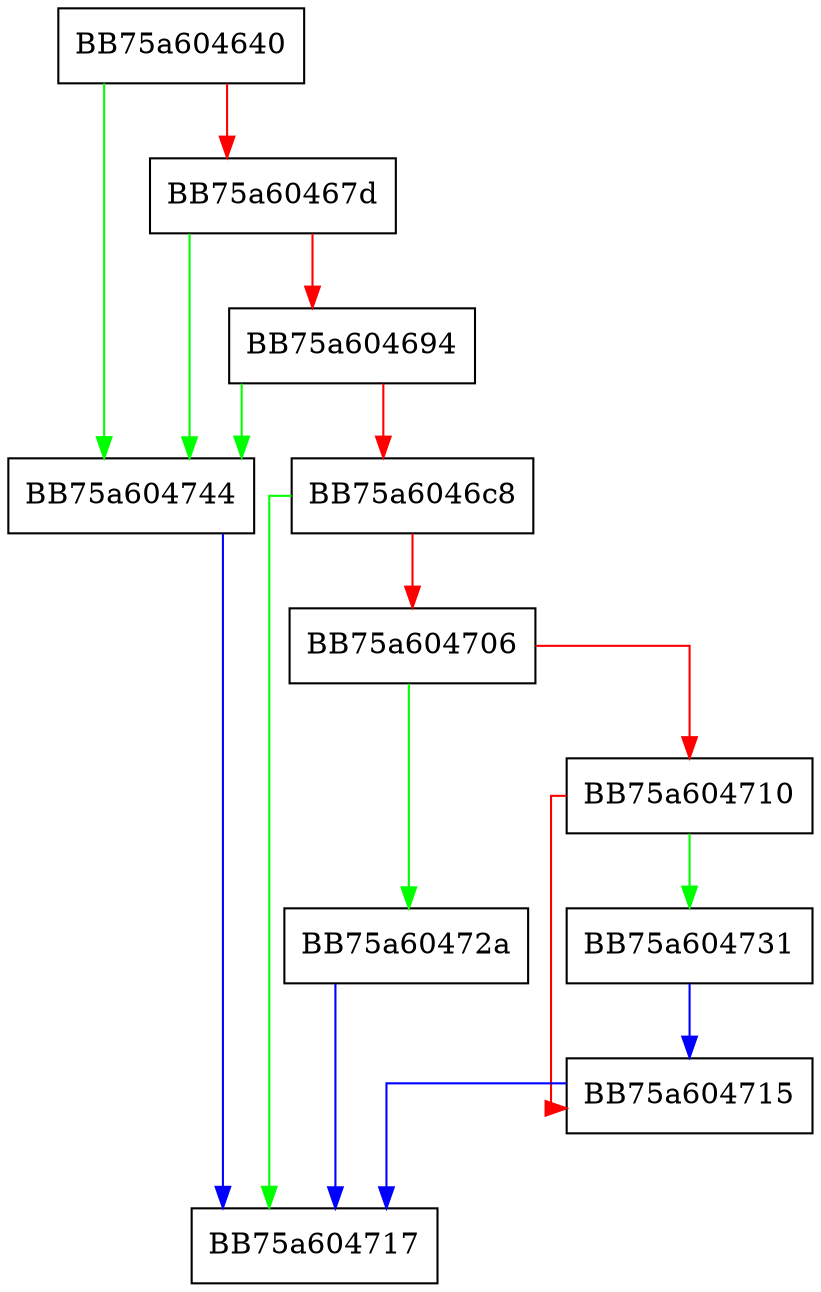 digraph Read {
  node [shape="box"];
  graph [splines=ortho];
  BB75a604640 -> BB75a604744 [color="green"];
  BB75a604640 -> BB75a60467d [color="red"];
  BB75a60467d -> BB75a604744 [color="green"];
  BB75a60467d -> BB75a604694 [color="red"];
  BB75a604694 -> BB75a604744 [color="green"];
  BB75a604694 -> BB75a6046c8 [color="red"];
  BB75a6046c8 -> BB75a604717 [color="green"];
  BB75a6046c8 -> BB75a604706 [color="red"];
  BB75a604706 -> BB75a60472a [color="green"];
  BB75a604706 -> BB75a604710 [color="red"];
  BB75a604710 -> BB75a604731 [color="green"];
  BB75a604710 -> BB75a604715 [color="red"];
  BB75a604715 -> BB75a604717 [color="blue"];
  BB75a60472a -> BB75a604717 [color="blue"];
  BB75a604731 -> BB75a604715 [color="blue"];
  BB75a604744 -> BB75a604717 [color="blue"];
}